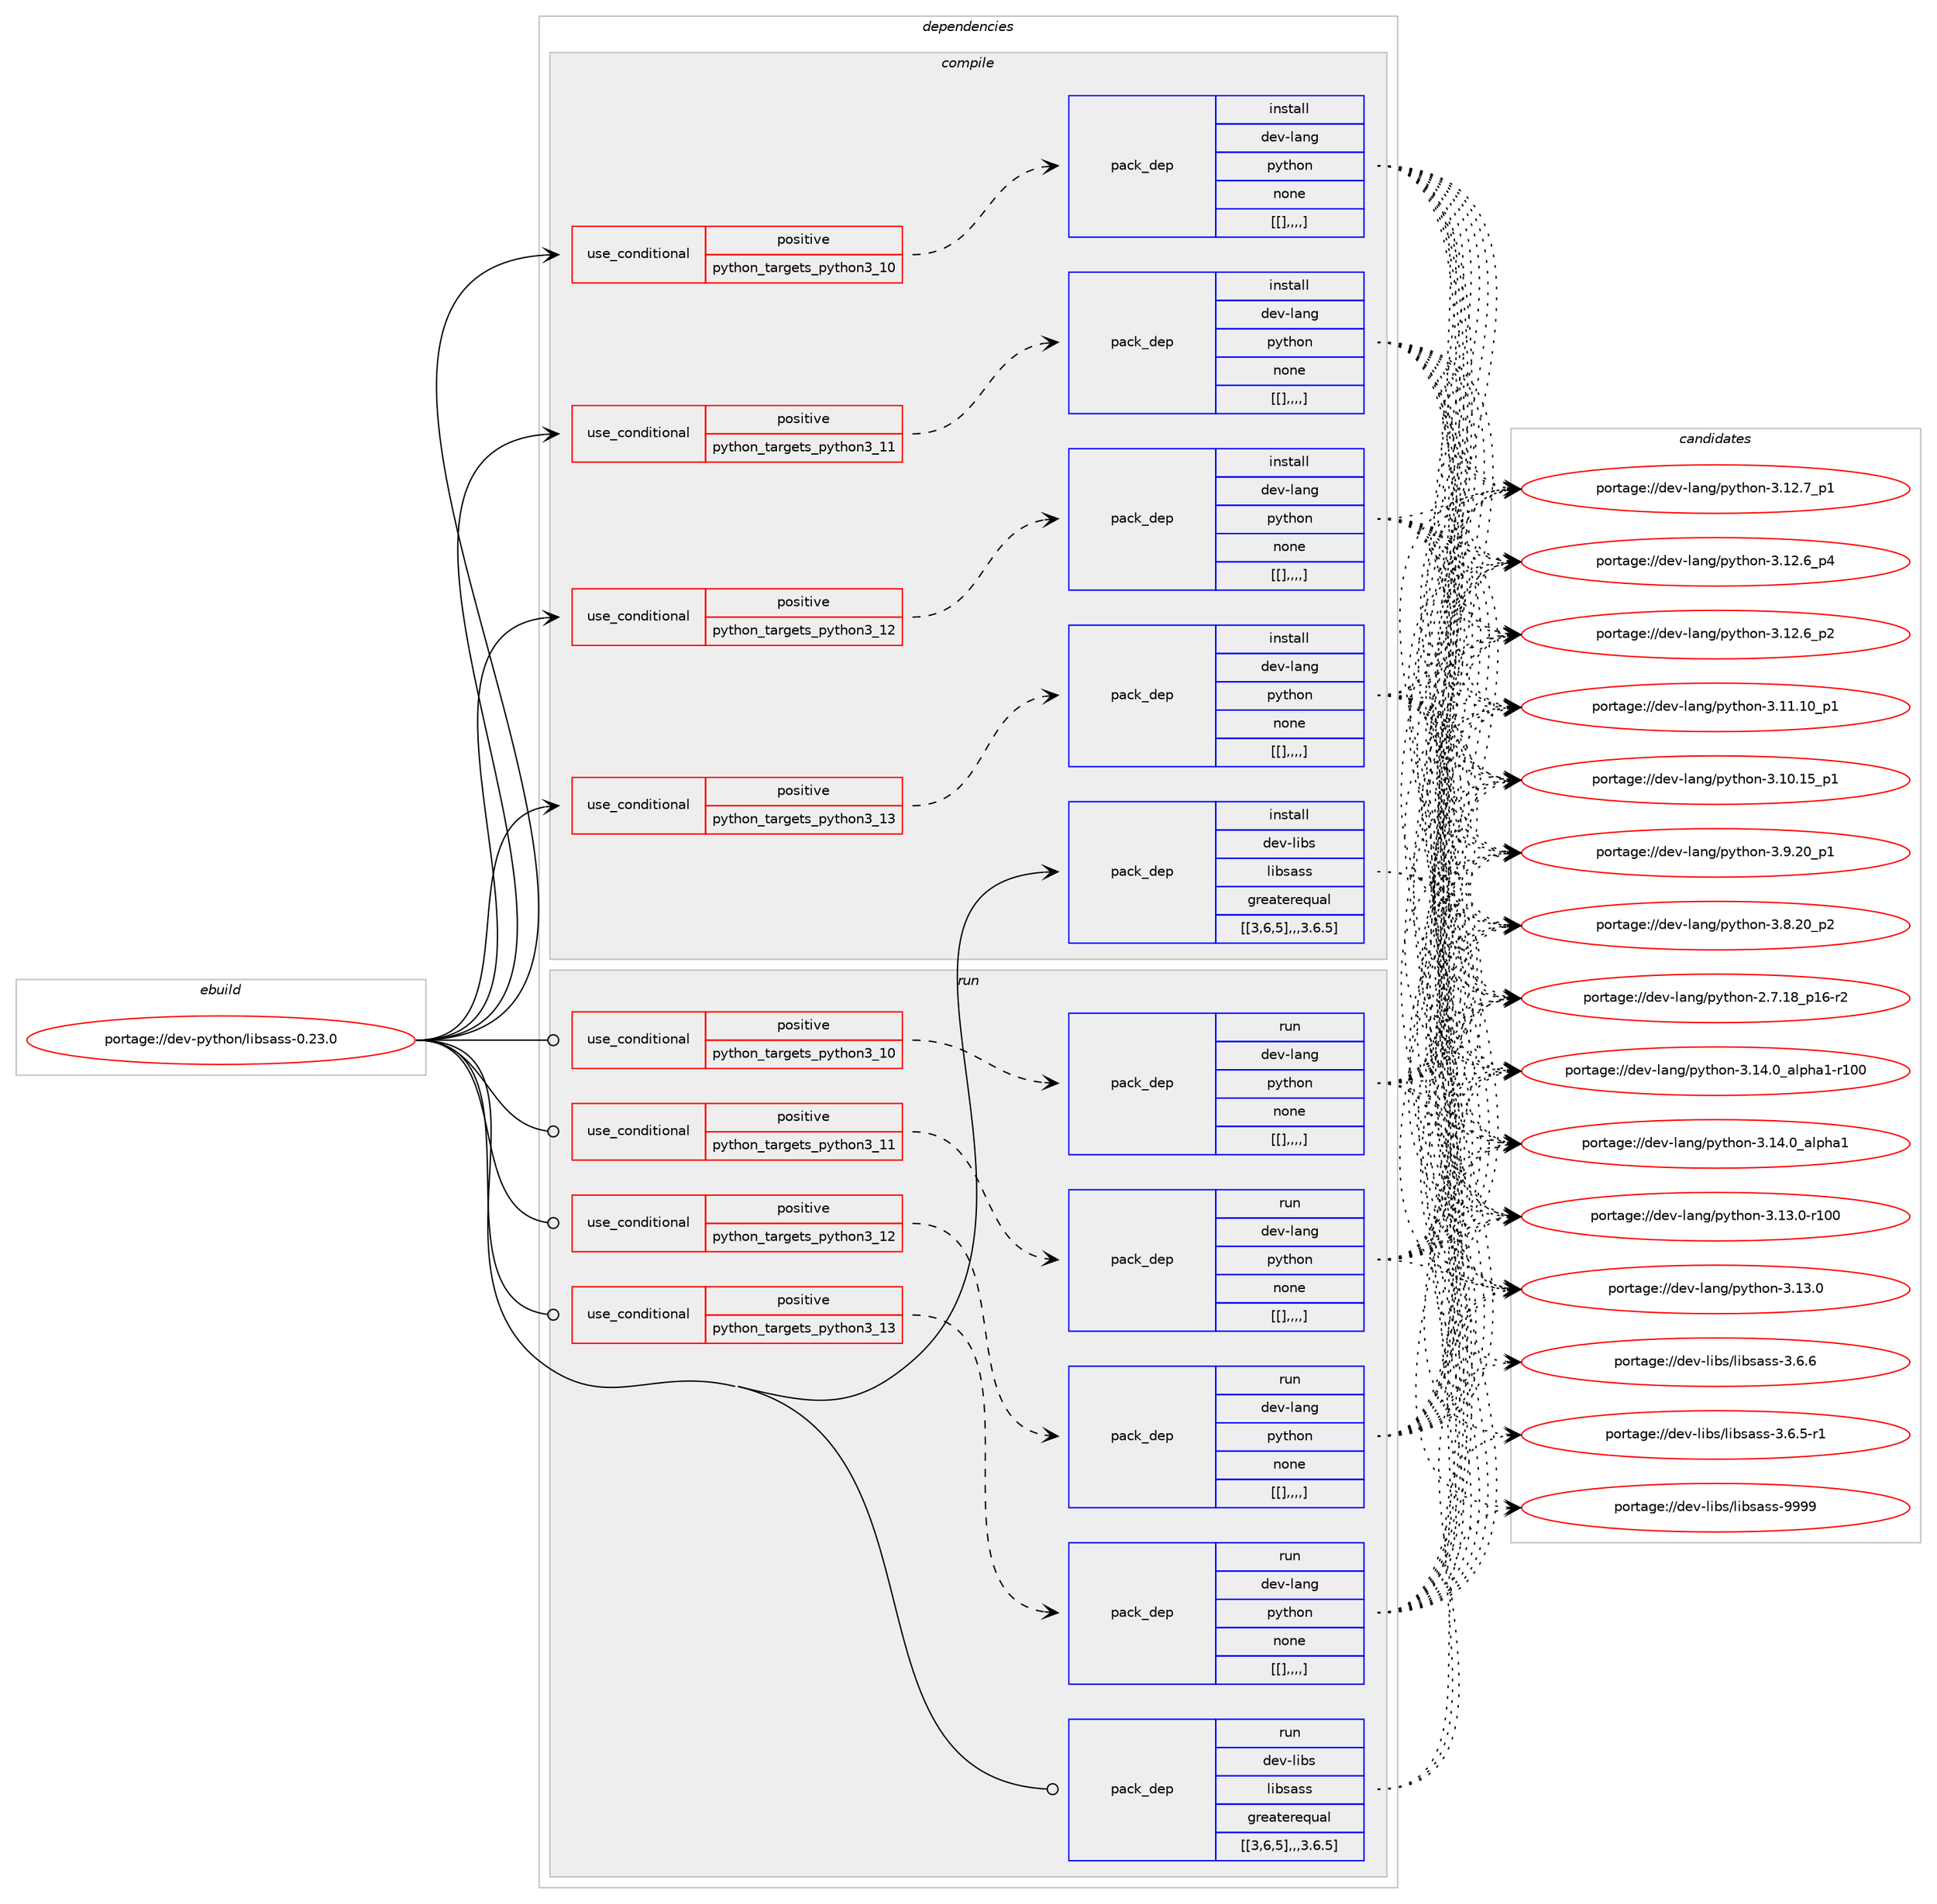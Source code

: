 digraph prolog {

# *************
# Graph options
# *************

newrank=true;
concentrate=true;
compound=true;
graph [rankdir=LR,fontname=Helvetica,fontsize=10,ranksep=1.5];#, ranksep=2.5, nodesep=0.2];
edge  [arrowhead=vee];
node  [fontname=Helvetica,fontsize=10];

# **********
# The ebuild
# **********

subgraph cluster_leftcol {
color=gray;
label=<<i>ebuild</i>>;
id [label="portage://dev-python/libsass-0.23.0", color=red, width=4, href="../dev-python/libsass-0.23.0.svg"];
}

# ****************
# The dependencies
# ****************

subgraph cluster_midcol {
color=gray;
label=<<i>dependencies</i>>;
subgraph cluster_compile {
fillcolor="#eeeeee";
style=filled;
label=<<i>compile</i>>;
subgraph cond36498 {
dependency155529 [label=<<TABLE BORDER="0" CELLBORDER="1" CELLSPACING="0" CELLPADDING="4"><TR><TD ROWSPAN="3" CELLPADDING="10">use_conditional</TD></TR><TR><TD>positive</TD></TR><TR><TD>python_targets_python3_10</TD></TR></TABLE>>, shape=none, color=red];
subgraph pack117734 {
dependency155590 [label=<<TABLE BORDER="0" CELLBORDER="1" CELLSPACING="0" CELLPADDING="4" WIDTH="220"><TR><TD ROWSPAN="6" CELLPADDING="30">pack_dep</TD></TR><TR><TD WIDTH="110">install</TD></TR><TR><TD>dev-lang</TD></TR><TR><TD>python</TD></TR><TR><TD>none</TD></TR><TR><TD>[[],,,,]</TD></TR></TABLE>>, shape=none, color=blue];
}
dependency155529:e -> dependency155590:w [weight=20,style="dashed",arrowhead="vee"];
}
id:e -> dependency155529:w [weight=20,style="solid",arrowhead="vee"];
subgraph cond36516 {
dependency155625 [label=<<TABLE BORDER="0" CELLBORDER="1" CELLSPACING="0" CELLPADDING="4"><TR><TD ROWSPAN="3" CELLPADDING="10">use_conditional</TD></TR><TR><TD>positive</TD></TR><TR><TD>python_targets_python3_11</TD></TR></TABLE>>, shape=none, color=red];
subgraph pack117786 {
dependency155630 [label=<<TABLE BORDER="0" CELLBORDER="1" CELLSPACING="0" CELLPADDING="4" WIDTH="220"><TR><TD ROWSPAN="6" CELLPADDING="30">pack_dep</TD></TR><TR><TD WIDTH="110">install</TD></TR><TR><TD>dev-lang</TD></TR><TR><TD>python</TD></TR><TR><TD>none</TD></TR><TR><TD>[[],,,,]</TD></TR></TABLE>>, shape=none, color=blue];
}
dependency155625:e -> dependency155630:w [weight=20,style="dashed",arrowhead="vee"];
}
id:e -> dependency155625:w [weight=20,style="solid",arrowhead="vee"];
subgraph cond36543 {
dependency155656 [label=<<TABLE BORDER="0" CELLBORDER="1" CELLSPACING="0" CELLPADDING="4"><TR><TD ROWSPAN="3" CELLPADDING="10">use_conditional</TD></TR><TR><TD>positive</TD></TR><TR><TD>python_targets_python3_12</TD></TR></TABLE>>, shape=none, color=red];
subgraph pack117802 {
dependency155701 [label=<<TABLE BORDER="0" CELLBORDER="1" CELLSPACING="0" CELLPADDING="4" WIDTH="220"><TR><TD ROWSPAN="6" CELLPADDING="30">pack_dep</TD></TR><TR><TD WIDTH="110">install</TD></TR><TR><TD>dev-lang</TD></TR><TR><TD>python</TD></TR><TR><TD>none</TD></TR><TR><TD>[[],,,,]</TD></TR></TABLE>>, shape=none, color=blue];
}
dependency155656:e -> dependency155701:w [weight=20,style="dashed",arrowhead="vee"];
}
id:e -> dependency155656:w [weight=20,style="solid",arrowhead="vee"];
subgraph cond36567 {
dependency155776 [label=<<TABLE BORDER="0" CELLBORDER="1" CELLSPACING="0" CELLPADDING="4"><TR><TD ROWSPAN="3" CELLPADDING="10">use_conditional</TD></TR><TR><TD>positive</TD></TR><TR><TD>python_targets_python3_13</TD></TR></TABLE>>, shape=none, color=red];
subgraph pack117888 {
dependency155792 [label=<<TABLE BORDER="0" CELLBORDER="1" CELLSPACING="0" CELLPADDING="4" WIDTH="220"><TR><TD ROWSPAN="6" CELLPADDING="30">pack_dep</TD></TR><TR><TD WIDTH="110">install</TD></TR><TR><TD>dev-lang</TD></TR><TR><TD>python</TD></TR><TR><TD>none</TD></TR><TR><TD>[[],,,,]</TD></TR></TABLE>>, shape=none, color=blue];
}
dependency155776:e -> dependency155792:w [weight=20,style="dashed",arrowhead="vee"];
}
id:e -> dependency155776:w [weight=20,style="solid",arrowhead="vee"];
subgraph pack117913 {
dependency155851 [label=<<TABLE BORDER="0" CELLBORDER="1" CELLSPACING="0" CELLPADDING="4" WIDTH="220"><TR><TD ROWSPAN="6" CELLPADDING="30">pack_dep</TD></TR><TR><TD WIDTH="110">install</TD></TR><TR><TD>dev-libs</TD></TR><TR><TD>libsass</TD></TR><TR><TD>greaterequal</TD></TR><TR><TD>[[3,6,5],,,3.6.5]</TD></TR></TABLE>>, shape=none, color=blue];
}
id:e -> dependency155851:w [weight=20,style="solid",arrowhead="vee"];
}
subgraph cluster_compileandrun {
fillcolor="#eeeeee";
style=filled;
label=<<i>compile and run</i>>;
}
subgraph cluster_run {
fillcolor="#eeeeee";
style=filled;
label=<<i>run</i>>;
subgraph cond36641 {
dependency155899 [label=<<TABLE BORDER="0" CELLBORDER="1" CELLSPACING="0" CELLPADDING="4"><TR><TD ROWSPAN="3" CELLPADDING="10">use_conditional</TD></TR><TR><TD>positive</TD></TR><TR><TD>python_targets_python3_10</TD></TR></TABLE>>, shape=none, color=red];
subgraph pack117974 {
dependency155972 [label=<<TABLE BORDER="0" CELLBORDER="1" CELLSPACING="0" CELLPADDING="4" WIDTH="220"><TR><TD ROWSPAN="6" CELLPADDING="30">pack_dep</TD></TR><TR><TD WIDTH="110">run</TD></TR><TR><TD>dev-lang</TD></TR><TR><TD>python</TD></TR><TR><TD>none</TD></TR><TR><TD>[[],,,,]</TD></TR></TABLE>>, shape=none, color=blue];
}
dependency155899:e -> dependency155972:w [weight=20,style="dashed",arrowhead="vee"];
}
id:e -> dependency155899:w [weight=20,style="solid",arrowhead="odot"];
subgraph cond36672 {
dependency155979 [label=<<TABLE BORDER="0" CELLBORDER="1" CELLSPACING="0" CELLPADDING="4"><TR><TD ROWSPAN="3" CELLPADDING="10">use_conditional</TD></TR><TR><TD>positive</TD></TR><TR><TD>python_targets_python3_11</TD></TR></TABLE>>, shape=none, color=red];
subgraph pack117996 {
dependency156002 [label=<<TABLE BORDER="0" CELLBORDER="1" CELLSPACING="0" CELLPADDING="4" WIDTH="220"><TR><TD ROWSPAN="6" CELLPADDING="30">pack_dep</TD></TR><TR><TD WIDTH="110">run</TD></TR><TR><TD>dev-lang</TD></TR><TR><TD>python</TD></TR><TR><TD>none</TD></TR><TR><TD>[[],,,,]</TD></TR></TABLE>>, shape=none, color=blue];
}
dependency155979:e -> dependency156002:w [weight=20,style="dashed",arrowhead="vee"];
}
id:e -> dependency155979:w [weight=20,style="solid",arrowhead="odot"];
subgraph cond36693 {
dependency156023 [label=<<TABLE BORDER="0" CELLBORDER="1" CELLSPACING="0" CELLPADDING="4"><TR><TD ROWSPAN="3" CELLPADDING="10">use_conditional</TD></TR><TR><TD>positive</TD></TR><TR><TD>python_targets_python3_12</TD></TR></TABLE>>, shape=none, color=red];
subgraph pack118020 {
dependency156042 [label=<<TABLE BORDER="0" CELLBORDER="1" CELLSPACING="0" CELLPADDING="4" WIDTH="220"><TR><TD ROWSPAN="6" CELLPADDING="30">pack_dep</TD></TR><TR><TD WIDTH="110">run</TD></TR><TR><TD>dev-lang</TD></TR><TR><TD>python</TD></TR><TR><TD>none</TD></TR><TR><TD>[[],,,,]</TD></TR></TABLE>>, shape=none, color=blue];
}
dependency156023:e -> dependency156042:w [weight=20,style="dashed",arrowhead="vee"];
}
id:e -> dependency156023:w [weight=20,style="solid",arrowhead="odot"];
subgraph cond36705 {
dependency156106 [label=<<TABLE BORDER="0" CELLBORDER="1" CELLSPACING="0" CELLPADDING="4"><TR><TD ROWSPAN="3" CELLPADDING="10">use_conditional</TD></TR><TR><TD>positive</TD></TR><TR><TD>python_targets_python3_13</TD></TR></TABLE>>, shape=none, color=red];
subgraph pack118068 {
dependency156134 [label=<<TABLE BORDER="0" CELLBORDER="1" CELLSPACING="0" CELLPADDING="4" WIDTH="220"><TR><TD ROWSPAN="6" CELLPADDING="30">pack_dep</TD></TR><TR><TD WIDTH="110">run</TD></TR><TR><TD>dev-lang</TD></TR><TR><TD>python</TD></TR><TR><TD>none</TD></TR><TR><TD>[[],,,,]</TD></TR></TABLE>>, shape=none, color=blue];
}
dependency156106:e -> dependency156134:w [weight=20,style="dashed",arrowhead="vee"];
}
id:e -> dependency156106:w [weight=20,style="solid",arrowhead="odot"];
subgraph pack118079 {
dependency156143 [label=<<TABLE BORDER="0" CELLBORDER="1" CELLSPACING="0" CELLPADDING="4" WIDTH="220"><TR><TD ROWSPAN="6" CELLPADDING="30">pack_dep</TD></TR><TR><TD WIDTH="110">run</TD></TR><TR><TD>dev-libs</TD></TR><TR><TD>libsass</TD></TR><TR><TD>greaterequal</TD></TR><TR><TD>[[3,6,5],,,3.6.5]</TD></TR></TABLE>>, shape=none, color=blue];
}
id:e -> dependency156143:w [weight=20,style="solid",arrowhead="odot"];
}
}

# **************
# The candidates
# **************

subgraph cluster_choices {
rank=same;
color=gray;
label=<<i>candidates</i>>;

subgraph choice117846 {
color=black;
nodesep=1;
choice100101118451089711010347112121116104111110455146495246489597108112104974945114494848 [label="portage://dev-lang/python-3.14.0_alpha1-r100", color=red, width=4,href="../dev-lang/python-3.14.0_alpha1-r100.svg"];
choice1001011184510897110103471121211161041111104551464952464895971081121049749 [label="portage://dev-lang/python-3.14.0_alpha1", color=red, width=4,href="../dev-lang/python-3.14.0_alpha1.svg"];
choice1001011184510897110103471121211161041111104551464951464845114494848 [label="portage://dev-lang/python-3.13.0-r100", color=red, width=4,href="../dev-lang/python-3.13.0-r100.svg"];
choice10010111845108971101034711212111610411111045514649514648 [label="portage://dev-lang/python-3.13.0", color=red, width=4,href="../dev-lang/python-3.13.0.svg"];
choice100101118451089711010347112121116104111110455146495046559511249 [label="portage://dev-lang/python-3.12.7_p1", color=red, width=4,href="../dev-lang/python-3.12.7_p1.svg"];
choice100101118451089711010347112121116104111110455146495046549511252 [label="portage://dev-lang/python-3.12.6_p4", color=red, width=4,href="../dev-lang/python-3.12.6_p4.svg"];
choice100101118451089711010347112121116104111110455146495046549511250 [label="portage://dev-lang/python-3.12.6_p2", color=red, width=4,href="../dev-lang/python-3.12.6_p2.svg"];
choice10010111845108971101034711212111610411111045514649494649489511249 [label="portage://dev-lang/python-3.11.10_p1", color=red, width=4,href="../dev-lang/python-3.11.10_p1.svg"];
choice10010111845108971101034711212111610411111045514649484649539511249 [label="portage://dev-lang/python-3.10.15_p1", color=red, width=4,href="../dev-lang/python-3.10.15_p1.svg"];
choice100101118451089711010347112121116104111110455146574650489511249 [label="portage://dev-lang/python-3.9.20_p1", color=red, width=4,href="../dev-lang/python-3.9.20_p1.svg"];
choice100101118451089711010347112121116104111110455146564650489511250 [label="portage://dev-lang/python-3.8.20_p2", color=red, width=4,href="../dev-lang/python-3.8.20_p2.svg"];
choice100101118451089711010347112121116104111110455046554649569511249544511450 [label="portage://dev-lang/python-2.7.18_p16-r2", color=red, width=4,href="../dev-lang/python-2.7.18_p16-r2.svg"];
dependency155590:e -> choice100101118451089711010347112121116104111110455146495246489597108112104974945114494848:w [style=dotted,weight="100"];
dependency155590:e -> choice1001011184510897110103471121211161041111104551464952464895971081121049749:w [style=dotted,weight="100"];
dependency155590:e -> choice1001011184510897110103471121211161041111104551464951464845114494848:w [style=dotted,weight="100"];
dependency155590:e -> choice10010111845108971101034711212111610411111045514649514648:w [style=dotted,weight="100"];
dependency155590:e -> choice100101118451089711010347112121116104111110455146495046559511249:w [style=dotted,weight="100"];
dependency155590:e -> choice100101118451089711010347112121116104111110455146495046549511252:w [style=dotted,weight="100"];
dependency155590:e -> choice100101118451089711010347112121116104111110455146495046549511250:w [style=dotted,weight="100"];
dependency155590:e -> choice10010111845108971101034711212111610411111045514649494649489511249:w [style=dotted,weight="100"];
dependency155590:e -> choice10010111845108971101034711212111610411111045514649484649539511249:w [style=dotted,weight="100"];
dependency155590:e -> choice100101118451089711010347112121116104111110455146574650489511249:w [style=dotted,weight="100"];
dependency155590:e -> choice100101118451089711010347112121116104111110455146564650489511250:w [style=dotted,weight="100"];
dependency155590:e -> choice100101118451089711010347112121116104111110455046554649569511249544511450:w [style=dotted,weight="100"];
}
subgraph choice117873 {
color=black;
nodesep=1;
choice100101118451089711010347112121116104111110455146495246489597108112104974945114494848 [label="portage://dev-lang/python-3.14.0_alpha1-r100", color=red, width=4,href="../dev-lang/python-3.14.0_alpha1-r100.svg"];
choice1001011184510897110103471121211161041111104551464952464895971081121049749 [label="portage://dev-lang/python-3.14.0_alpha1", color=red, width=4,href="../dev-lang/python-3.14.0_alpha1.svg"];
choice1001011184510897110103471121211161041111104551464951464845114494848 [label="portage://dev-lang/python-3.13.0-r100", color=red, width=4,href="../dev-lang/python-3.13.0-r100.svg"];
choice10010111845108971101034711212111610411111045514649514648 [label="portage://dev-lang/python-3.13.0", color=red, width=4,href="../dev-lang/python-3.13.0.svg"];
choice100101118451089711010347112121116104111110455146495046559511249 [label="portage://dev-lang/python-3.12.7_p1", color=red, width=4,href="../dev-lang/python-3.12.7_p1.svg"];
choice100101118451089711010347112121116104111110455146495046549511252 [label="portage://dev-lang/python-3.12.6_p4", color=red, width=4,href="../dev-lang/python-3.12.6_p4.svg"];
choice100101118451089711010347112121116104111110455146495046549511250 [label="portage://dev-lang/python-3.12.6_p2", color=red, width=4,href="../dev-lang/python-3.12.6_p2.svg"];
choice10010111845108971101034711212111610411111045514649494649489511249 [label="portage://dev-lang/python-3.11.10_p1", color=red, width=4,href="../dev-lang/python-3.11.10_p1.svg"];
choice10010111845108971101034711212111610411111045514649484649539511249 [label="portage://dev-lang/python-3.10.15_p1", color=red, width=4,href="../dev-lang/python-3.10.15_p1.svg"];
choice100101118451089711010347112121116104111110455146574650489511249 [label="portage://dev-lang/python-3.9.20_p1", color=red, width=4,href="../dev-lang/python-3.9.20_p1.svg"];
choice100101118451089711010347112121116104111110455146564650489511250 [label="portage://dev-lang/python-3.8.20_p2", color=red, width=4,href="../dev-lang/python-3.8.20_p2.svg"];
choice100101118451089711010347112121116104111110455046554649569511249544511450 [label="portage://dev-lang/python-2.7.18_p16-r2", color=red, width=4,href="../dev-lang/python-2.7.18_p16-r2.svg"];
dependency155630:e -> choice100101118451089711010347112121116104111110455146495246489597108112104974945114494848:w [style=dotted,weight="100"];
dependency155630:e -> choice1001011184510897110103471121211161041111104551464952464895971081121049749:w [style=dotted,weight="100"];
dependency155630:e -> choice1001011184510897110103471121211161041111104551464951464845114494848:w [style=dotted,weight="100"];
dependency155630:e -> choice10010111845108971101034711212111610411111045514649514648:w [style=dotted,weight="100"];
dependency155630:e -> choice100101118451089711010347112121116104111110455146495046559511249:w [style=dotted,weight="100"];
dependency155630:e -> choice100101118451089711010347112121116104111110455146495046549511252:w [style=dotted,weight="100"];
dependency155630:e -> choice100101118451089711010347112121116104111110455146495046549511250:w [style=dotted,weight="100"];
dependency155630:e -> choice10010111845108971101034711212111610411111045514649494649489511249:w [style=dotted,weight="100"];
dependency155630:e -> choice10010111845108971101034711212111610411111045514649484649539511249:w [style=dotted,weight="100"];
dependency155630:e -> choice100101118451089711010347112121116104111110455146574650489511249:w [style=dotted,weight="100"];
dependency155630:e -> choice100101118451089711010347112121116104111110455146564650489511250:w [style=dotted,weight="100"];
dependency155630:e -> choice100101118451089711010347112121116104111110455046554649569511249544511450:w [style=dotted,weight="100"];
}
subgraph choice117895 {
color=black;
nodesep=1;
choice100101118451089711010347112121116104111110455146495246489597108112104974945114494848 [label="portage://dev-lang/python-3.14.0_alpha1-r100", color=red, width=4,href="../dev-lang/python-3.14.0_alpha1-r100.svg"];
choice1001011184510897110103471121211161041111104551464952464895971081121049749 [label="portage://dev-lang/python-3.14.0_alpha1", color=red, width=4,href="../dev-lang/python-3.14.0_alpha1.svg"];
choice1001011184510897110103471121211161041111104551464951464845114494848 [label="portage://dev-lang/python-3.13.0-r100", color=red, width=4,href="../dev-lang/python-3.13.0-r100.svg"];
choice10010111845108971101034711212111610411111045514649514648 [label="portage://dev-lang/python-3.13.0", color=red, width=4,href="../dev-lang/python-3.13.0.svg"];
choice100101118451089711010347112121116104111110455146495046559511249 [label="portage://dev-lang/python-3.12.7_p1", color=red, width=4,href="../dev-lang/python-3.12.7_p1.svg"];
choice100101118451089711010347112121116104111110455146495046549511252 [label="portage://dev-lang/python-3.12.6_p4", color=red, width=4,href="../dev-lang/python-3.12.6_p4.svg"];
choice100101118451089711010347112121116104111110455146495046549511250 [label="portage://dev-lang/python-3.12.6_p2", color=red, width=4,href="../dev-lang/python-3.12.6_p2.svg"];
choice10010111845108971101034711212111610411111045514649494649489511249 [label="portage://dev-lang/python-3.11.10_p1", color=red, width=4,href="../dev-lang/python-3.11.10_p1.svg"];
choice10010111845108971101034711212111610411111045514649484649539511249 [label="portage://dev-lang/python-3.10.15_p1", color=red, width=4,href="../dev-lang/python-3.10.15_p1.svg"];
choice100101118451089711010347112121116104111110455146574650489511249 [label="portage://dev-lang/python-3.9.20_p1", color=red, width=4,href="../dev-lang/python-3.9.20_p1.svg"];
choice100101118451089711010347112121116104111110455146564650489511250 [label="portage://dev-lang/python-3.8.20_p2", color=red, width=4,href="../dev-lang/python-3.8.20_p2.svg"];
choice100101118451089711010347112121116104111110455046554649569511249544511450 [label="portage://dev-lang/python-2.7.18_p16-r2", color=red, width=4,href="../dev-lang/python-2.7.18_p16-r2.svg"];
dependency155701:e -> choice100101118451089711010347112121116104111110455146495246489597108112104974945114494848:w [style=dotted,weight="100"];
dependency155701:e -> choice1001011184510897110103471121211161041111104551464952464895971081121049749:w [style=dotted,weight="100"];
dependency155701:e -> choice1001011184510897110103471121211161041111104551464951464845114494848:w [style=dotted,weight="100"];
dependency155701:e -> choice10010111845108971101034711212111610411111045514649514648:w [style=dotted,weight="100"];
dependency155701:e -> choice100101118451089711010347112121116104111110455146495046559511249:w [style=dotted,weight="100"];
dependency155701:e -> choice100101118451089711010347112121116104111110455146495046549511252:w [style=dotted,weight="100"];
dependency155701:e -> choice100101118451089711010347112121116104111110455146495046549511250:w [style=dotted,weight="100"];
dependency155701:e -> choice10010111845108971101034711212111610411111045514649494649489511249:w [style=dotted,weight="100"];
dependency155701:e -> choice10010111845108971101034711212111610411111045514649484649539511249:w [style=dotted,weight="100"];
dependency155701:e -> choice100101118451089711010347112121116104111110455146574650489511249:w [style=dotted,weight="100"];
dependency155701:e -> choice100101118451089711010347112121116104111110455146564650489511250:w [style=dotted,weight="100"];
dependency155701:e -> choice100101118451089711010347112121116104111110455046554649569511249544511450:w [style=dotted,weight="100"];
}
subgraph choice117927 {
color=black;
nodesep=1;
choice100101118451089711010347112121116104111110455146495246489597108112104974945114494848 [label="portage://dev-lang/python-3.14.0_alpha1-r100", color=red, width=4,href="../dev-lang/python-3.14.0_alpha1-r100.svg"];
choice1001011184510897110103471121211161041111104551464952464895971081121049749 [label="portage://dev-lang/python-3.14.0_alpha1", color=red, width=4,href="../dev-lang/python-3.14.0_alpha1.svg"];
choice1001011184510897110103471121211161041111104551464951464845114494848 [label="portage://dev-lang/python-3.13.0-r100", color=red, width=4,href="../dev-lang/python-3.13.0-r100.svg"];
choice10010111845108971101034711212111610411111045514649514648 [label="portage://dev-lang/python-3.13.0", color=red, width=4,href="../dev-lang/python-3.13.0.svg"];
choice100101118451089711010347112121116104111110455146495046559511249 [label="portage://dev-lang/python-3.12.7_p1", color=red, width=4,href="../dev-lang/python-3.12.7_p1.svg"];
choice100101118451089711010347112121116104111110455146495046549511252 [label="portage://dev-lang/python-3.12.6_p4", color=red, width=4,href="../dev-lang/python-3.12.6_p4.svg"];
choice100101118451089711010347112121116104111110455146495046549511250 [label="portage://dev-lang/python-3.12.6_p2", color=red, width=4,href="../dev-lang/python-3.12.6_p2.svg"];
choice10010111845108971101034711212111610411111045514649494649489511249 [label="portage://dev-lang/python-3.11.10_p1", color=red, width=4,href="../dev-lang/python-3.11.10_p1.svg"];
choice10010111845108971101034711212111610411111045514649484649539511249 [label="portage://dev-lang/python-3.10.15_p1", color=red, width=4,href="../dev-lang/python-3.10.15_p1.svg"];
choice100101118451089711010347112121116104111110455146574650489511249 [label="portage://dev-lang/python-3.9.20_p1", color=red, width=4,href="../dev-lang/python-3.9.20_p1.svg"];
choice100101118451089711010347112121116104111110455146564650489511250 [label="portage://dev-lang/python-3.8.20_p2", color=red, width=4,href="../dev-lang/python-3.8.20_p2.svg"];
choice100101118451089711010347112121116104111110455046554649569511249544511450 [label="portage://dev-lang/python-2.7.18_p16-r2", color=red, width=4,href="../dev-lang/python-2.7.18_p16-r2.svg"];
dependency155792:e -> choice100101118451089711010347112121116104111110455146495246489597108112104974945114494848:w [style=dotted,weight="100"];
dependency155792:e -> choice1001011184510897110103471121211161041111104551464952464895971081121049749:w [style=dotted,weight="100"];
dependency155792:e -> choice1001011184510897110103471121211161041111104551464951464845114494848:w [style=dotted,weight="100"];
dependency155792:e -> choice10010111845108971101034711212111610411111045514649514648:w [style=dotted,weight="100"];
dependency155792:e -> choice100101118451089711010347112121116104111110455146495046559511249:w [style=dotted,weight="100"];
dependency155792:e -> choice100101118451089711010347112121116104111110455146495046549511252:w [style=dotted,weight="100"];
dependency155792:e -> choice100101118451089711010347112121116104111110455146495046549511250:w [style=dotted,weight="100"];
dependency155792:e -> choice10010111845108971101034711212111610411111045514649494649489511249:w [style=dotted,weight="100"];
dependency155792:e -> choice10010111845108971101034711212111610411111045514649484649539511249:w [style=dotted,weight="100"];
dependency155792:e -> choice100101118451089711010347112121116104111110455146574650489511249:w [style=dotted,weight="100"];
dependency155792:e -> choice100101118451089711010347112121116104111110455146564650489511250:w [style=dotted,weight="100"];
dependency155792:e -> choice100101118451089711010347112121116104111110455046554649569511249544511450:w [style=dotted,weight="100"];
}
subgraph choice117938 {
color=black;
nodesep=1;
choice10010111845108105981154710810598115971151154557575757 [label="portage://dev-libs/libsass-9999", color=red, width=4,href="../dev-libs/libsass-9999.svg"];
choice1001011184510810598115471081059811597115115455146544654 [label="portage://dev-libs/libsass-3.6.6", color=red, width=4,href="../dev-libs/libsass-3.6.6.svg"];
choice10010111845108105981154710810598115971151154551465446534511449 [label="portage://dev-libs/libsass-3.6.5-r1", color=red, width=4,href="../dev-libs/libsass-3.6.5-r1.svg"];
dependency155851:e -> choice10010111845108105981154710810598115971151154557575757:w [style=dotted,weight="100"];
dependency155851:e -> choice1001011184510810598115471081059811597115115455146544654:w [style=dotted,weight="100"];
dependency155851:e -> choice10010111845108105981154710810598115971151154551465446534511449:w [style=dotted,weight="100"];
}
subgraph choice117942 {
color=black;
nodesep=1;
choice100101118451089711010347112121116104111110455146495246489597108112104974945114494848 [label="portage://dev-lang/python-3.14.0_alpha1-r100", color=red, width=4,href="../dev-lang/python-3.14.0_alpha1-r100.svg"];
choice1001011184510897110103471121211161041111104551464952464895971081121049749 [label="portage://dev-lang/python-3.14.0_alpha1", color=red, width=4,href="../dev-lang/python-3.14.0_alpha1.svg"];
choice1001011184510897110103471121211161041111104551464951464845114494848 [label="portage://dev-lang/python-3.13.0-r100", color=red, width=4,href="../dev-lang/python-3.13.0-r100.svg"];
choice10010111845108971101034711212111610411111045514649514648 [label="portage://dev-lang/python-3.13.0", color=red, width=4,href="../dev-lang/python-3.13.0.svg"];
choice100101118451089711010347112121116104111110455146495046559511249 [label="portage://dev-lang/python-3.12.7_p1", color=red, width=4,href="../dev-lang/python-3.12.7_p1.svg"];
choice100101118451089711010347112121116104111110455146495046549511252 [label="portage://dev-lang/python-3.12.6_p4", color=red, width=4,href="../dev-lang/python-3.12.6_p4.svg"];
choice100101118451089711010347112121116104111110455146495046549511250 [label="portage://dev-lang/python-3.12.6_p2", color=red, width=4,href="../dev-lang/python-3.12.6_p2.svg"];
choice10010111845108971101034711212111610411111045514649494649489511249 [label="portage://dev-lang/python-3.11.10_p1", color=red, width=4,href="../dev-lang/python-3.11.10_p1.svg"];
choice10010111845108971101034711212111610411111045514649484649539511249 [label="portage://dev-lang/python-3.10.15_p1", color=red, width=4,href="../dev-lang/python-3.10.15_p1.svg"];
choice100101118451089711010347112121116104111110455146574650489511249 [label="portage://dev-lang/python-3.9.20_p1", color=red, width=4,href="../dev-lang/python-3.9.20_p1.svg"];
choice100101118451089711010347112121116104111110455146564650489511250 [label="portage://dev-lang/python-3.8.20_p2", color=red, width=4,href="../dev-lang/python-3.8.20_p2.svg"];
choice100101118451089711010347112121116104111110455046554649569511249544511450 [label="portage://dev-lang/python-2.7.18_p16-r2", color=red, width=4,href="../dev-lang/python-2.7.18_p16-r2.svg"];
dependency155972:e -> choice100101118451089711010347112121116104111110455146495246489597108112104974945114494848:w [style=dotted,weight="100"];
dependency155972:e -> choice1001011184510897110103471121211161041111104551464952464895971081121049749:w [style=dotted,weight="100"];
dependency155972:e -> choice1001011184510897110103471121211161041111104551464951464845114494848:w [style=dotted,weight="100"];
dependency155972:e -> choice10010111845108971101034711212111610411111045514649514648:w [style=dotted,weight="100"];
dependency155972:e -> choice100101118451089711010347112121116104111110455146495046559511249:w [style=dotted,weight="100"];
dependency155972:e -> choice100101118451089711010347112121116104111110455146495046549511252:w [style=dotted,weight="100"];
dependency155972:e -> choice100101118451089711010347112121116104111110455146495046549511250:w [style=dotted,weight="100"];
dependency155972:e -> choice10010111845108971101034711212111610411111045514649494649489511249:w [style=dotted,weight="100"];
dependency155972:e -> choice10010111845108971101034711212111610411111045514649484649539511249:w [style=dotted,weight="100"];
dependency155972:e -> choice100101118451089711010347112121116104111110455146574650489511249:w [style=dotted,weight="100"];
dependency155972:e -> choice100101118451089711010347112121116104111110455146564650489511250:w [style=dotted,weight="100"];
dependency155972:e -> choice100101118451089711010347112121116104111110455046554649569511249544511450:w [style=dotted,weight="100"];
}
subgraph choice117978 {
color=black;
nodesep=1;
choice100101118451089711010347112121116104111110455146495246489597108112104974945114494848 [label="portage://dev-lang/python-3.14.0_alpha1-r100", color=red, width=4,href="../dev-lang/python-3.14.0_alpha1-r100.svg"];
choice1001011184510897110103471121211161041111104551464952464895971081121049749 [label="portage://dev-lang/python-3.14.0_alpha1", color=red, width=4,href="../dev-lang/python-3.14.0_alpha1.svg"];
choice1001011184510897110103471121211161041111104551464951464845114494848 [label="portage://dev-lang/python-3.13.0-r100", color=red, width=4,href="../dev-lang/python-3.13.0-r100.svg"];
choice10010111845108971101034711212111610411111045514649514648 [label="portage://dev-lang/python-3.13.0", color=red, width=4,href="../dev-lang/python-3.13.0.svg"];
choice100101118451089711010347112121116104111110455146495046559511249 [label="portage://dev-lang/python-3.12.7_p1", color=red, width=4,href="../dev-lang/python-3.12.7_p1.svg"];
choice100101118451089711010347112121116104111110455146495046549511252 [label="portage://dev-lang/python-3.12.6_p4", color=red, width=4,href="../dev-lang/python-3.12.6_p4.svg"];
choice100101118451089711010347112121116104111110455146495046549511250 [label="portage://dev-lang/python-3.12.6_p2", color=red, width=4,href="../dev-lang/python-3.12.6_p2.svg"];
choice10010111845108971101034711212111610411111045514649494649489511249 [label="portage://dev-lang/python-3.11.10_p1", color=red, width=4,href="../dev-lang/python-3.11.10_p1.svg"];
choice10010111845108971101034711212111610411111045514649484649539511249 [label="portage://dev-lang/python-3.10.15_p1", color=red, width=4,href="../dev-lang/python-3.10.15_p1.svg"];
choice100101118451089711010347112121116104111110455146574650489511249 [label="portage://dev-lang/python-3.9.20_p1", color=red, width=4,href="../dev-lang/python-3.9.20_p1.svg"];
choice100101118451089711010347112121116104111110455146564650489511250 [label="portage://dev-lang/python-3.8.20_p2", color=red, width=4,href="../dev-lang/python-3.8.20_p2.svg"];
choice100101118451089711010347112121116104111110455046554649569511249544511450 [label="portage://dev-lang/python-2.7.18_p16-r2", color=red, width=4,href="../dev-lang/python-2.7.18_p16-r2.svg"];
dependency156002:e -> choice100101118451089711010347112121116104111110455146495246489597108112104974945114494848:w [style=dotted,weight="100"];
dependency156002:e -> choice1001011184510897110103471121211161041111104551464952464895971081121049749:w [style=dotted,weight="100"];
dependency156002:e -> choice1001011184510897110103471121211161041111104551464951464845114494848:w [style=dotted,weight="100"];
dependency156002:e -> choice10010111845108971101034711212111610411111045514649514648:w [style=dotted,weight="100"];
dependency156002:e -> choice100101118451089711010347112121116104111110455146495046559511249:w [style=dotted,weight="100"];
dependency156002:e -> choice100101118451089711010347112121116104111110455146495046549511252:w [style=dotted,weight="100"];
dependency156002:e -> choice100101118451089711010347112121116104111110455146495046549511250:w [style=dotted,weight="100"];
dependency156002:e -> choice10010111845108971101034711212111610411111045514649494649489511249:w [style=dotted,weight="100"];
dependency156002:e -> choice10010111845108971101034711212111610411111045514649484649539511249:w [style=dotted,weight="100"];
dependency156002:e -> choice100101118451089711010347112121116104111110455146574650489511249:w [style=dotted,weight="100"];
dependency156002:e -> choice100101118451089711010347112121116104111110455146564650489511250:w [style=dotted,weight="100"];
dependency156002:e -> choice100101118451089711010347112121116104111110455046554649569511249544511450:w [style=dotted,weight="100"];
}
subgraph choice118017 {
color=black;
nodesep=1;
choice100101118451089711010347112121116104111110455146495246489597108112104974945114494848 [label="portage://dev-lang/python-3.14.0_alpha1-r100", color=red, width=4,href="../dev-lang/python-3.14.0_alpha1-r100.svg"];
choice1001011184510897110103471121211161041111104551464952464895971081121049749 [label="portage://dev-lang/python-3.14.0_alpha1", color=red, width=4,href="../dev-lang/python-3.14.0_alpha1.svg"];
choice1001011184510897110103471121211161041111104551464951464845114494848 [label="portage://dev-lang/python-3.13.0-r100", color=red, width=4,href="../dev-lang/python-3.13.0-r100.svg"];
choice10010111845108971101034711212111610411111045514649514648 [label="portage://dev-lang/python-3.13.0", color=red, width=4,href="../dev-lang/python-3.13.0.svg"];
choice100101118451089711010347112121116104111110455146495046559511249 [label="portage://dev-lang/python-3.12.7_p1", color=red, width=4,href="../dev-lang/python-3.12.7_p1.svg"];
choice100101118451089711010347112121116104111110455146495046549511252 [label="portage://dev-lang/python-3.12.6_p4", color=red, width=4,href="../dev-lang/python-3.12.6_p4.svg"];
choice100101118451089711010347112121116104111110455146495046549511250 [label="portage://dev-lang/python-3.12.6_p2", color=red, width=4,href="../dev-lang/python-3.12.6_p2.svg"];
choice10010111845108971101034711212111610411111045514649494649489511249 [label="portage://dev-lang/python-3.11.10_p1", color=red, width=4,href="../dev-lang/python-3.11.10_p1.svg"];
choice10010111845108971101034711212111610411111045514649484649539511249 [label="portage://dev-lang/python-3.10.15_p1", color=red, width=4,href="../dev-lang/python-3.10.15_p1.svg"];
choice100101118451089711010347112121116104111110455146574650489511249 [label="portage://dev-lang/python-3.9.20_p1", color=red, width=4,href="../dev-lang/python-3.9.20_p1.svg"];
choice100101118451089711010347112121116104111110455146564650489511250 [label="portage://dev-lang/python-3.8.20_p2", color=red, width=4,href="../dev-lang/python-3.8.20_p2.svg"];
choice100101118451089711010347112121116104111110455046554649569511249544511450 [label="portage://dev-lang/python-2.7.18_p16-r2", color=red, width=4,href="../dev-lang/python-2.7.18_p16-r2.svg"];
dependency156042:e -> choice100101118451089711010347112121116104111110455146495246489597108112104974945114494848:w [style=dotted,weight="100"];
dependency156042:e -> choice1001011184510897110103471121211161041111104551464952464895971081121049749:w [style=dotted,weight="100"];
dependency156042:e -> choice1001011184510897110103471121211161041111104551464951464845114494848:w [style=dotted,weight="100"];
dependency156042:e -> choice10010111845108971101034711212111610411111045514649514648:w [style=dotted,weight="100"];
dependency156042:e -> choice100101118451089711010347112121116104111110455146495046559511249:w [style=dotted,weight="100"];
dependency156042:e -> choice100101118451089711010347112121116104111110455146495046549511252:w [style=dotted,weight="100"];
dependency156042:e -> choice100101118451089711010347112121116104111110455146495046549511250:w [style=dotted,weight="100"];
dependency156042:e -> choice10010111845108971101034711212111610411111045514649494649489511249:w [style=dotted,weight="100"];
dependency156042:e -> choice10010111845108971101034711212111610411111045514649484649539511249:w [style=dotted,weight="100"];
dependency156042:e -> choice100101118451089711010347112121116104111110455146574650489511249:w [style=dotted,weight="100"];
dependency156042:e -> choice100101118451089711010347112121116104111110455146564650489511250:w [style=dotted,weight="100"];
dependency156042:e -> choice100101118451089711010347112121116104111110455046554649569511249544511450:w [style=dotted,weight="100"];
}
subgraph choice118036 {
color=black;
nodesep=1;
choice100101118451089711010347112121116104111110455146495246489597108112104974945114494848 [label="portage://dev-lang/python-3.14.0_alpha1-r100", color=red, width=4,href="../dev-lang/python-3.14.0_alpha1-r100.svg"];
choice1001011184510897110103471121211161041111104551464952464895971081121049749 [label="portage://dev-lang/python-3.14.0_alpha1", color=red, width=4,href="../dev-lang/python-3.14.0_alpha1.svg"];
choice1001011184510897110103471121211161041111104551464951464845114494848 [label="portage://dev-lang/python-3.13.0-r100", color=red, width=4,href="../dev-lang/python-3.13.0-r100.svg"];
choice10010111845108971101034711212111610411111045514649514648 [label="portage://dev-lang/python-3.13.0", color=red, width=4,href="../dev-lang/python-3.13.0.svg"];
choice100101118451089711010347112121116104111110455146495046559511249 [label="portage://dev-lang/python-3.12.7_p1", color=red, width=4,href="../dev-lang/python-3.12.7_p1.svg"];
choice100101118451089711010347112121116104111110455146495046549511252 [label="portage://dev-lang/python-3.12.6_p4", color=red, width=4,href="../dev-lang/python-3.12.6_p4.svg"];
choice100101118451089711010347112121116104111110455146495046549511250 [label="portage://dev-lang/python-3.12.6_p2", color=red, width=4,href="../dev-lang/python-3.12.6_p2.svg"];
choice10010111845108971101034711212111610411111045514649494649489511249 [label="portage://dev-lang/python-3.11.10_p1", color=red, width=4,href="../dev-lang/python-3.11.10_p1.svg"];
choice10010111845108971101034711212111610411111045514649484649539511249 [label="portage://dev-lang/python-3.10.15_p1", color=red, width=4,href="../dev-lang/python-3.10.15_p1.svg"];
choice100101118451089711010347112121116104111110455146574650489511249 [label="portage://dev-lang/python-3.9.20_p1", color=red, width=4,href="../dev-lang/python-3.9.20_p1.svg"];
choice100101118451089711010347112121116104111110455146564650489511250 [label="portage://dev-lang/python-3.8.20_p2", color=red, width=4,href="../dev-lang/python-3.8.20_p2.svg"];
choice100101118451089711010347112121116104111110455046554649569511249544511450 [label="portage://dev-lang/python-2.7.18_p16-r2", color=red, width=4,href="../dev-lang/python-2.7.18_p16-r2.svg"];
dependency156134:e -> choice100101118451089711010347112121116104111110455146495246489597108112104974945114494848:w [style=dotted,weight="100"];
dependency156134:e -> choice1001011184510897110103471121211161041111104551464952464895971081121049749:w [style=dotted,weight="100"];
dependency156134:e -> choice1001011184510897110103471121211161041111104551464951464845114494848:w [style=dotted,weight="100"];
dependency156134:e -> choice10010111845108971101034711212111610411111045514649514648:w [style=dotted,weight="100"];
dependency156134:e -> choice100101118451089711010347112121116104111110455146495046559511249:w [style=dotted,weight="100"];
dependency156134:e -> choice100101118451089711010347112121116104111110455146495046549511252:w [style=dotted,weight="100"];
dependency156134:e -> choice100101118451089711010347112121116104111110455146495046549511250:w [style=dotted,weight="100"];
dependency156134:e -> choice10010111845108971101034711212111610411111045514649494649489511249:w [style=dotted,weight="100"];
dependency156134:e -> choice10010111845108971101034711212111610411111045514649484649539511249:w [style=dotted,weight="100"];
dependency156134:e -> choice100101118451089711010347112121116104111110455146574650489511249:w [style=dotted,weight="100"];
dependency156134:e -> choice100101118451089711010347112121116104111110455146564650489511250:w [style=dotted,weight="100"];
dependency156134:e -> choice100101118451089711010347112121116104111110455046554649569511249544511450:w [style=dotted,weight="100"];
}
subgraph choice118087 {
color=black;
nodesep=1;
choice10010111845108105981154710810598115971151154557575757 [label="portage://dev-libs/libsass-9999", color=red, width=4,href="../dev-libs/libsass-9999.svg"];
choice1001011184510810598115471081059811597115115455146544654 [label="portage://dev-libs/libsass-3.6.6", color=red, width=4,href="../dev-libs/libsass-3.6.6.svg"];
choice10010111845108105981154710810598115971151154551465446534511449 [label="portage://dev-libs/libsass-3.6.5-r1", color=red, width=4,href="../dev-libs/libsass-3.6.5-r1.svg"];
dependency156143:e -> choice10010111845108105981154710810598115971151154557575757:w [style=dotted,weight="100"];
dependency156143:e -> choice1001011184510810598115471081059811597115115455146544654:w [style=dotted,weight="100"];
dependency156143:e -> choice10010111845108105981154710810598115971151154551465446534511449:w [style=dotted,weight="100"];
}
}

}
